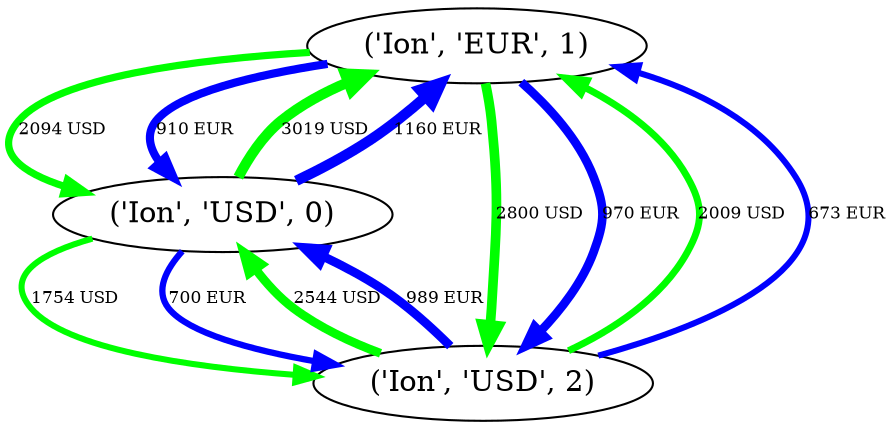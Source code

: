 digraph {
	"('Ion', 'EUR', 1)" -> "('Ion', 'USD', 0)" [label="2094 USD" color=green fontsize=8.0 penwidth=3.46803577343 weight="defaultdict(<type 'int'>, {'USD': 2094, 'EUR': 910})"]
	"('Ion', 'EUR', 1)" -> "('Ion', 'USD', 0)" [label="910 EUR" color=blue fontsize=8.0 penwidth=3.9224137931 weight="defaultdict(<type 'int'>, {'USD': 2094, 'EUR': 910})"]
	"('Ion', 'USD', 0)" -> "('Ion', 'USD', 2)" [label="1754 USD" color=green fontsize=8.0 penwidth=2.90493540908 weight="defaultdict(<type 'int'>, {'USD': 1754, 'EUR': 700})"]
	"('Ion', 'USD', 0)" -> "('Ion', 'USD', 2)" [label="700 EUR" color=blue fontsize=8.0 penwidth=3.01724137931 weight="defaultdict(<type 'int'>, {'USD': 1754, 'EUR': 700})"]
	"('Ion', 'EUR', 1)" -> "('Ion', 'USD', 2)" [label="2800 USD" color=green fontsize=8.0 penwidth=4.63729711825 weight="defaultdict(<type 'int'>, {'USD': 2800, 'EUR': 970})"]
	"('Ion', 'EUR', 1)" -> "('Ion', 'USD', 2)" [label="970 EUR" color=blue fontsize=8.0 penwidth=4.18103448276 weight="defaultdict(<type 'int'>, {'USD': 2800, 'EUR': 970})"]
	"('Ion', 'USD', 2)" -> "('Ion', 'EUR', 1)" [label="2009 USD" color=green fontsize=8.0 penwidth=3.32726068235 weight="defaultdict(<type 'int'>, {'USD': 2009, 'EUR': 673})"]
	"('Ion', 'USD', 2)" -> "('Ion', 'EUR', 1)" [label="673 EUR" color=blue fontsize=8.0 penwidth=2.90086206897 weight="defaultdict(<type 'int'>, {'USD': 2009, 'EUR': 673})"]
	"('Ion', 'USD', 0)" -> "('Ion', 'EUR', 1)" [label="3019 USD" color=green fontsize=8.0 penwidth=5.0 weight="defaultdict(<type 'int'>, {'USD': 3019, 'EUR': 1160})"]
	"('Ion', 'USD', 0)" -> "('Ion', 'EUR', 1)" [label="1160 EUR" color=blue fontsize=8.0 penwidth=5.0 weight="defaultdict(<type 'int'>, {'USD': 3019, 'EUR': 1160})"]
	"('Ion', 'USD', 2)" -> "('Ion', 'USD', 0)" [label="2544 USD" color=green fontsize=8.0 penwidth=4.21331566744 weight="defaultdict(<type 'int'>, {'USD': 2544, 'EUR': 989})"]
	"('Ion', 'USD', 2)" -> "('Ion', 'USD', 0)" [label="989 EUR" color=blue fontsize=8.0 penwidth=4.26293103448 weight="defaultdict(<type 'int'>, {'USD': 2544, 'EUR': 989})"]
}
